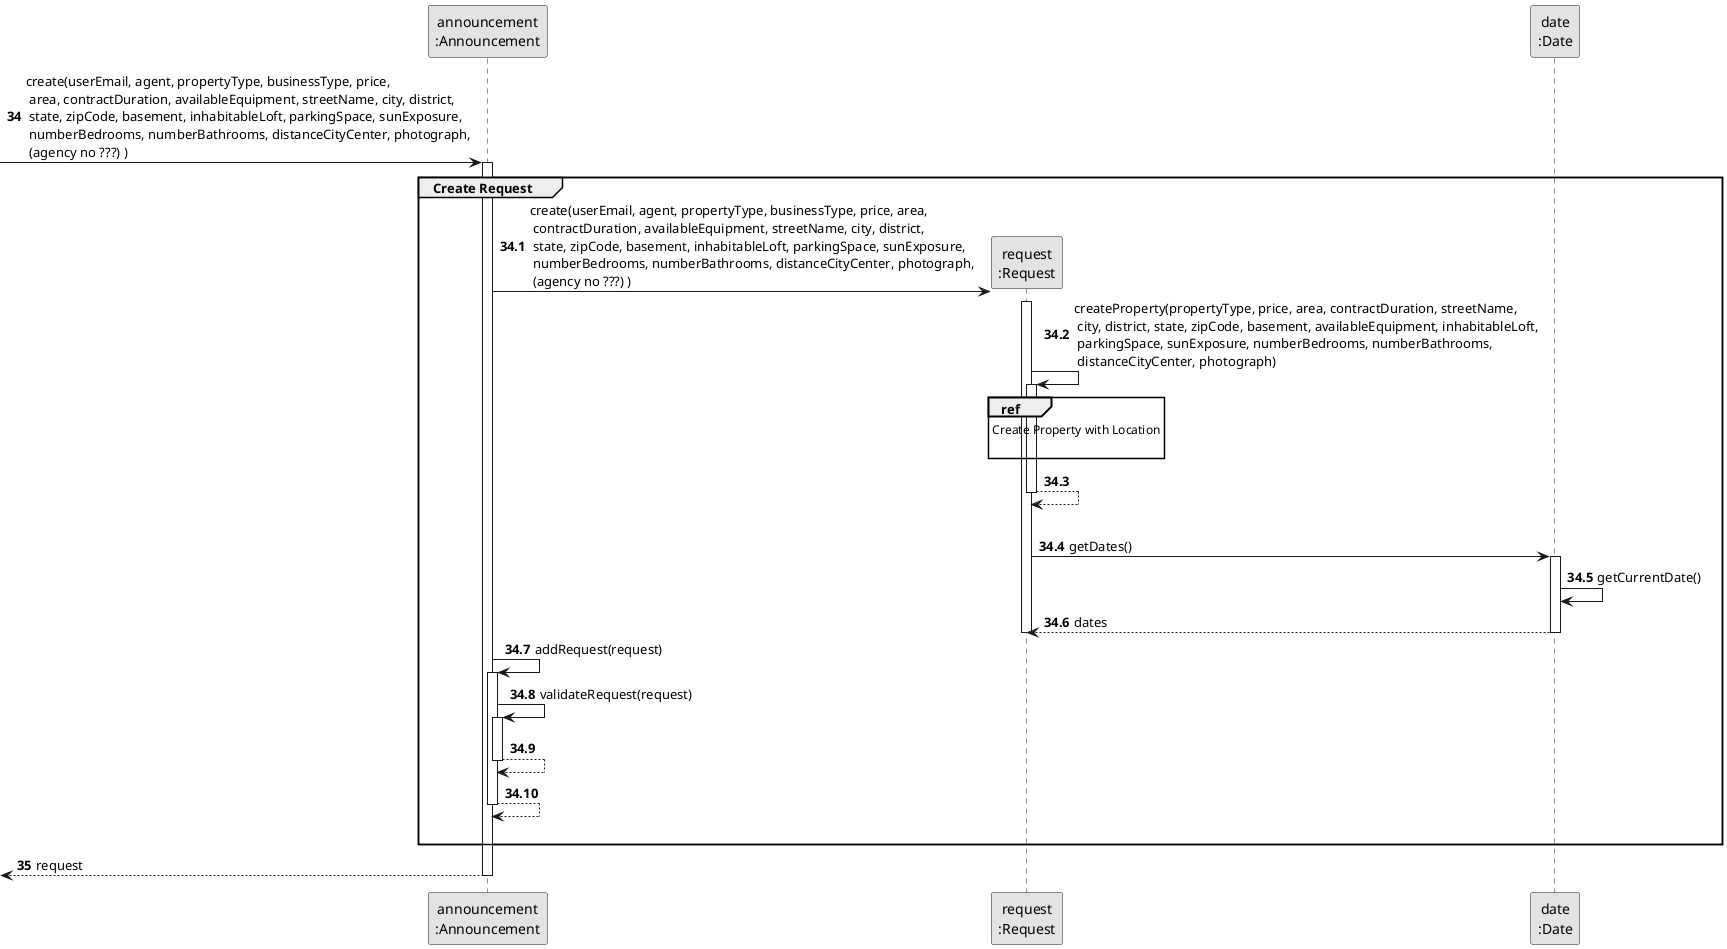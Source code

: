 @startuml

skinparam monochrome true
skinparam packageStyle rectangle
skinparam shadowing false

participant "announcement\n:Announcement" as ANNOUNCE
participant "request\n:Request" as REQUEST
participant "date\n:Date" as DATE

autonumber 34

-> ANNOUNCE : create(userEmail, agent, propertyType, businessType, price,\n area, contractDuration, availableEquipment, streetName, city, district,\n state, zipCode, basement, inhabitableLoft, parkingSpace, sunExposure,\n numberBedrooms, numberBathrooms, distanceCityCenter, photograph,\n (agency no ???) )
activate ANNOUNCE

        group Create Request
            autonumber 34.1

            ANNOUNCE -> REQUEST**: create(userEmail, agent, propertyType, businessType, price, area,\n contractDuration, availableEquipment, streetName, city, district,\n state, zipCode, basement, inhabitableLoft, parkingSpace, sunExposure,\n numberBedrooms, numberBathrooms, distanceCityCenter, photograph,\n (agency no ???) )
            activate REQUEST

            REQUEST -> REQUEST : createProperty(propertyType, price, area, contractDuration, streetName,\n city, district, state, zipCode, basement, availableEquipment, inhabitableLoft,\n parkingSpace, sunExposure, numberBedrooms, numberBathrooms,\n distanceCityCenter, photograph)
            activate REQUEST

                ref over REQUEST
                    Create Property with Location

                end ref

            REQUEST --> REQUEST

            deactivate REQUEST

            |||
           REQUEST -> DATE : getDates()
           activate DATE

           DATE -> DATE : getCurrentDate()

           DATE --> REQUEST : dates
           deactivate DATE
           deactivate REQUEST

           ANNOUNCE -> ANNOUNCE : addRequest(request)
           activate ANNOUNCE

               ANNOUNCE -> ANNOUNCE : validateRequest(request)
               activate ANNOUNCE

               ANNOUNCE --> ANNOUNCE
               deactivate ANNOUNCE

           ANNOUNCE --> ANNOUNCE
           deactivate ANNOUNCE
       |||
       end group

autonumber 35

<-- ANNOUNCE : request
deactivate ANNOUNCE
@enduml